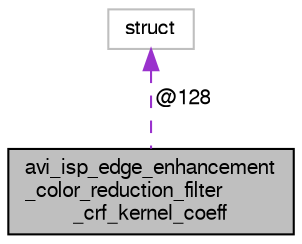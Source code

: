 digraph "avi_isp_edge_enhancement_color_reduction_filter_crf_kernel_coeff"
{
  edge [fontname="FreeSans",fontsize="10",labelfontname="FreeSans",labelfontsize="10"];
  node [fontname="FreeSans",fontsize="10",shape=record];
  Node1 [label="avi_isp_edge_enhancement\l_color_reduction_filter\l_crf_kernel_coeff",height=0.2,width=0.4,color="black", fillcolor="grey75", style="filled", fontcolor="black"];
  Node2 -> Node1 [dir="back",color="darkorchid3",fontsize="10",style="dashed",label=" @128" ,fontname="FreeSans"];
  Node2 [label="struct",height=0.2,width=0.4,color="grey75", fillcolor="white", style="filled"];
}
